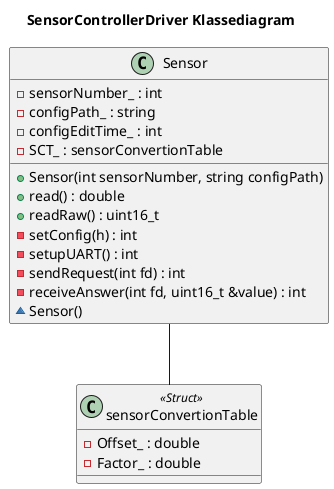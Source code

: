 @startuml CD_SensorControllerDriver
title SensorControllerDriver Klassediagram

class Sensor{
    +Sensor(int sensorNumber, string configPath)
    +read() : double
    +readRaw() : uint16_t
    -setConfig(h) : int
    -setupUART() : int
    -sendRequest(int fd) : int
    -receiveAnswer(int fd, uint16_t &value) : int
    ~Sensor()
    -sensorNumber_ : int
    -configPath_ : string
    -configEditTime_ : int
    -SCT_ : sensorConvertionTable
}

class sensorConvertionTable <<Struct>>{
    -Offset_ : double
    -Factor_ : double
}

Sensor -- sensorConvertionTable

@enduml
